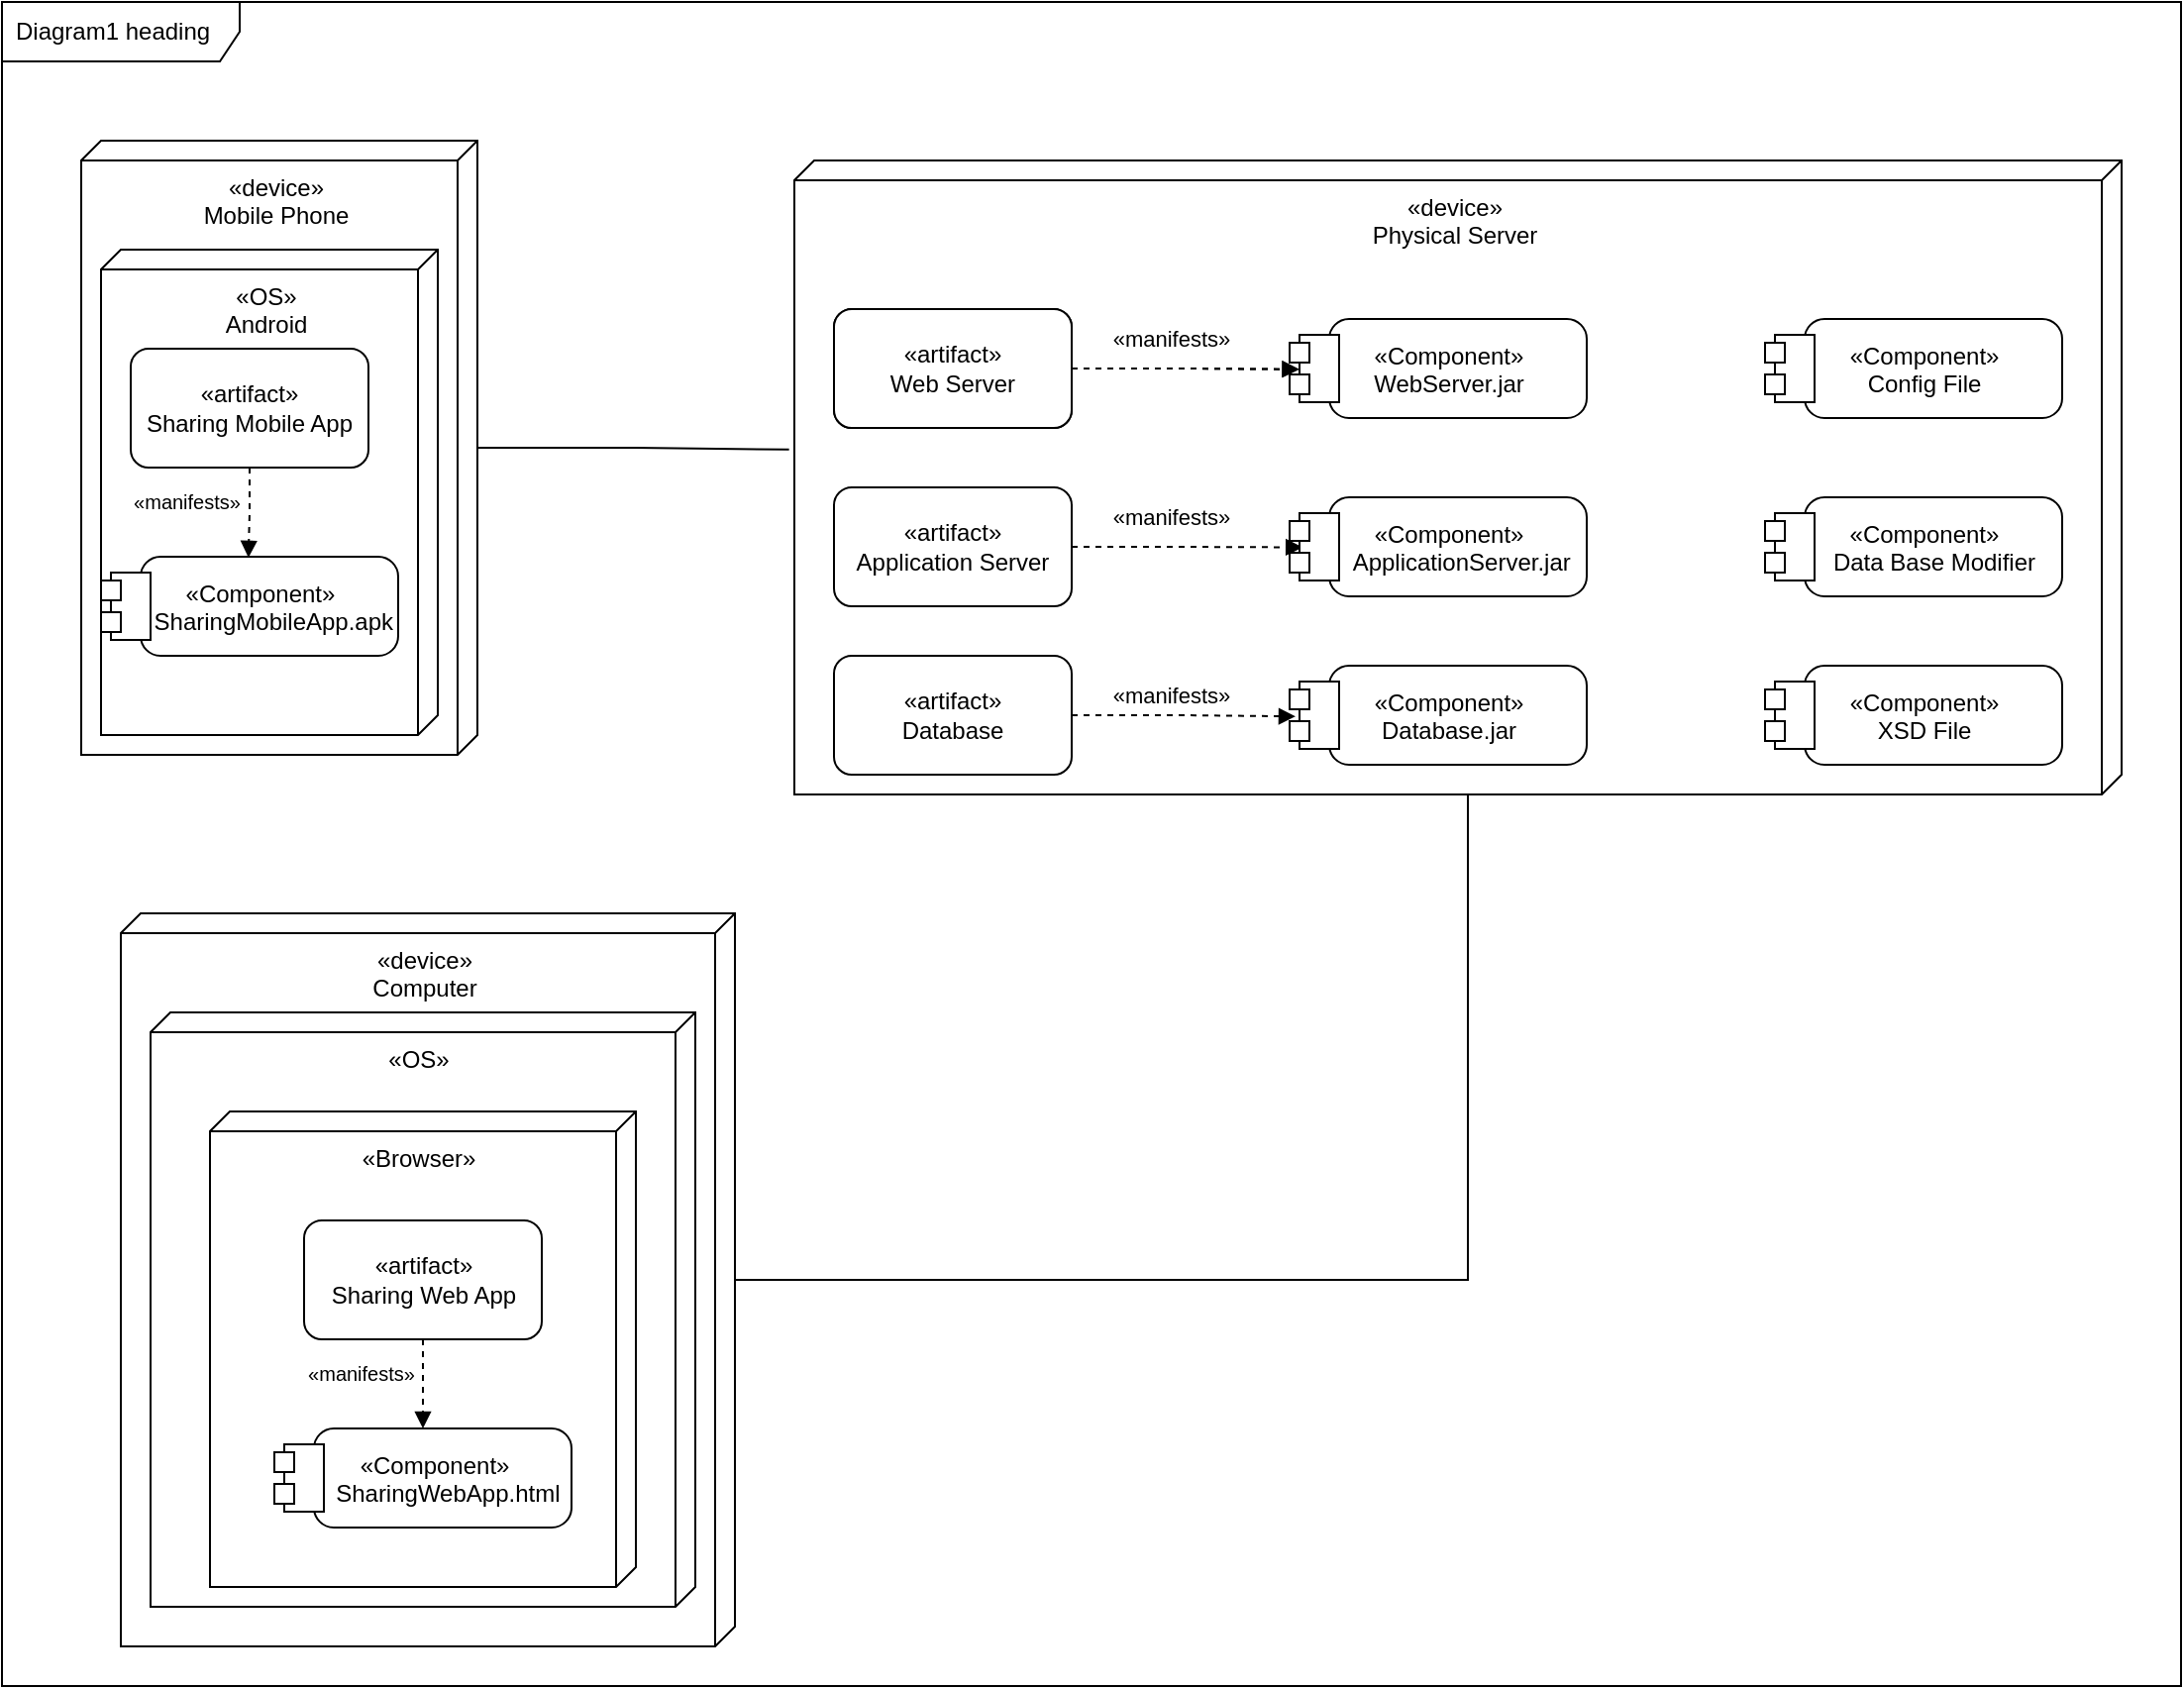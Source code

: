 <mxfile version="20.8.15" type="device"><diagram name="Page-1" id="kKmka5kQLCwGvDZyhgRX"><mxGraphModel dx="1588" dy="876" grid="1" gridSize="10" guides="1" tooltips="1" connect="1" arrows="1" fold="1" page="1" pageScale="1" pageWidth="1100" pageHeight="850" math="0" shadow="0"><root><mxCell id="0"/><mxCell id="1" parent="0"/><mxCell id="JaZWeB7tkm63YbGvaWAd-1" value="Diagram1 heading" style="shape=umlFrame;whiteSpace=wrap;html=1;width=120;height=30;boundedLbl=1;verticalAlign=middle;align=left;spacingLeft=5;" parent="1" vertex="1"><mxGeometry width="1100" height="850" as="geometry"/></mxCell><mxCell id="JaZWeB7tkm63YbGvaWAd-2" value="«device»&lt;br&gt;Physical Server" style="verticalAlign=top;align=center;shape=cube;size=10;direction=south;fontStyle=0;html=1;boundedLbl=1;spacingLeft=5;" parent="1" vertex="1"><mxGeometry x="400" y="80" width="670" height="320" as="geometry"/></mxCell><mxCell id="CulBRxVD40qmvqXwPCZk-10" style="edgeStyle=orthogonalEdgeStyle;rounded=0;orthogonalLoop=1;jettySize=auto;html=1;entryX=0.032;entryY=0.508;entryDx=0;entryDy=0;entryPerimeter=0;dashed=1;endArrow=block;endFill=1;" edge="1" parent="1" source="CulBRxVD40qmvqXwPCZk-1" target="CulBRxVD40qmvqXwPCZk-6"><mxGeometry relative="1" as="geometry"/></mxCell><mxCell id="CulBRxVD40qmvqXwPCZk-15" value="«manifests»" style="edgeLabel;html=1;align=center;verticalAlign=middle;resizable=0;points=[];" vertex="1" connectable="0" parent="CulBRxVD40qmvqXwPCZk-10"><mxGeometry x="-0.364" relative="1" as="geometry"><mxPoint x="13" y="-15" as="offset"/></mxGeometry></mxCell><mxCell id="CulBRxVD40qmvqXwPCZk-1" value="«artifact»&lt;br&gt;Web Server" style="rounded=1;whiteSpace=wrap;html=1;" vertex="1" parent="1"><mxGeometry x="420" y="155" width="120" height="60" as="geometry"/></mxCell><mxCell id="CulBRxVD40qmvqXwPCZk-12" style="edgeStyle=orthogonalEdgeStyle;rounded=0;orthogonalLoop=1;jettySize=auto;html=1;entryX=0.044;entryY=0.505;entryDx=0;entryDy=0;entryPerimeter=0;dashed=1;endArrow=block;endFill=1;" edge="1" parent="1" source="CulBRxVD40qmvqXwPCZk-2" target="CulBRxVD40qmvqXwPCZk-7"><mxGeometry relative="1" as="geometry"/></mxCell><mxCell id="CulBRxVD40qmvqXwPCZk-2" value="«artifact»&lt;br&gt;Application Server" style="rounded=1;whiteSpace=wrap;html=1;" vertex="1" parent="1"><mxGeometry x="420" y="245" width="120" height="60" as="geometry"/></mxCell><mxCell id="CulBRxVD40qmvqXwPCZk-13" style="edgeStyle=orthogonalEdgeStyle;rounded=0;orthogonalLoop=1;jettySize=auto;html=1;entryX=0.02;entryY=0.512;entryDx=0;entryDy=0;entryPerimeter=0;dashed=1;endArrow=block;endFill=1;" edge="1" parent="1" source="CulBRxVD40qmvqXwPCZk-3" target="CulBRxVD40qmvqXwPCZk-8"><mxGeometry relative="1" as="geometry"/></mxCell><mxCell id="CulBRxVD40qmvqXwPCZk-3" value="«artifact»&lt;br&gt;Database" style="rounded=1;whiteSpace=wrap;html=1;" vertex="1" parent="1"><mxGeometry x="420" y="330" width="120" height="60" as="geometry"/></mxCell><mxCell id="CulBRxVD40qmvqXwPCZk-6" value="«Component»&lt;br&gt;WebServer.jar" style="shape=mxgraph.uml25.actionParams;html=1;align=center;verticalAlign=top;absoluteArcSize=1;arcSize=10;dashed=0;spacingLeft=10;spacingTop=5;" vertex="1" parent="1"><mxGeometry x="650" y="160" width="150" height="50" as="geometry"/></mxCell><mxCell id="CulBRxVD40qmvqXwPCZk-7" value="«Component»&lt;br&gt;&amp;nbsp; &amp;nbsp; ApplicationServer.jar" style="shape=mxgraph.uml25.actionParams;html=1;align=center;verticalAlign=top;absoluteArcSize=1;arcSize=10;dashed=0;spacingLeft=10;spacingTop=5;" vertex="1" parent="1"><mxGeometry x="650" y="250" width="150" height="50" as="geometry"/></mxCell><mxCell id="CulBRxVD40qmvqXwPCZk-8" value="«Component»&lt;br&gt;Database.jar" style="shape=mxgraph.uml25.actionParams;html=1;align=center;verticalAlign=top;absoluteArcSize=1;arcSize=10;dashed=0;spacingLeft=10;spacingTop=5;" vertex="1" parent="1"><mxGeometry x="650" y="335" width="150" height="50" as="geometry"/></mxCell><mxCell id="CulBRxVD40qmvqXwPCZk-16" value="«manifests»" style="edgeLabel;html=1;align=center;verticalAlign=middle;resizable=0;points=[];" vertex="1" connectable="0" parent="1"><mxGeometry x="589.997" y="260" as="geometry"/></mxCell><mxCell id="CulBRxVD40qmvqXwPCZk-17" value="«manifests»" style="edgeLabel;html=1;align=center;verticalAlign=middle;resizable=0;points=[];" vertex="1" connectable="0" parent="1"><mxGeometry x="589.997" y="350" as="geometry"/></mxCell><mxCell id="CulBRxVD40qmvqXwPCZk-46" style="edgeStyle=orthogonalEdgeStyle;rounded=0;orthogonalLoop=1;jettySize=auto;html=1;entryX=0.456;entryY=1.004;entryDx=0;entryDy=0;entryPerimeter=0;fontSize=10;endArrow=none;endFill=0;" edge="1" parent="1" source="CulBRxVD40qmvqXwPCZk-22" target="JaZWeB7tkm63YbGvaWAd-2"><mxGeometry relative="1" as="geometry"/></mxCell><mxCell id="CulBRxVD40qmvqXwPCZk-22" value="«device»&lt;br&gt;Mobile Phone" style="verticalAlign=top;align=center;shape=cube;size=10;direction=south;fontStyle=0;html=1;boundedLbl=1;spacingLeft=5;" vertex="1" parent="1"><mxGeometry x="40" y="70" width="200" height="310" as="geometry"/></mxCell><mxCell id="CulBRxVD40qmvqXwPCZk-48" style="edgeStyle=orthogonalEdgeStyle;rounded=0;orthogonalLoop=1;jettySize=auto;html=1;fontSize=10;endArrow=none;endFill=0;" edge="1" parent="1" source="CulBRxVD40qmvqXwPCZk-23"><mxGeometry relative="1" as="geometry"><mxPoint x="740" y="400" as="targetPoint"/><Array as="points"><mxPoint x="740" y="645"/><mxPoint x="740" y="400"/></Array></mxGeometry></mxCell><mxCell id="CulBRxVD40qmvqXwPCZk-23" value="«device»&lt;br&gt;Computer" style="verticalAlign=top;align=center;shape=cube;size=10;direction=south;fontStyle=0;html=1;boundedLbl=1;spacingLeft=5;" vertex="1" parent="1"><mxGeometry x="60" y="460" width="310" height="370" as="geometry"/></mxCell><mxCell id="CulBRxVD40qmvqXwPCZk-25" value="«OS»&lt;br&gt;Android" style="verticalAlign=top;align=center;shape=cube;size=10;direction=south;fontStyle=0;html=1;boundedLbl=1;spacingLeft=5;" vertex="1" parent="1"><mxGeometry x="50" y="125" width="170" height="245" as="geometry"/></mxCell><mxCell id="CulBRxVD40qmvqXwPCZk-26" value="«OS»&lt;br&gt;" style="verticalAlign=top;align=center;shape=cube;size=10;direction=south;fontStyle=0;html=1;boundedLbl=1;spacingLeft=5;" vertex="1" parent="1"><mxGeometry x="75" y="510" width="275" height="300" as="geometry"/></mxCell><mxCell id="CulBRxVD40qmvqXwPCZk-27" value="«Browser»" style="verticalAlign=top;align=center;shape=cube;size=10;direction=south;fontStyle=0;html=1;boundedLbl=1;spacingLeft=5;" vertex="1" parent="1"><mxGeometry x="105" y="560" width="215" height="240" as="geometry"/></mxCell><mxCell id="CulBRxVD40qmvqXwPCZk-28" value="«artifact»&lt;br&gt;Web Server" style="rounded=1;whiteSpace=wrap;html=1;" vertex="1" parent="1"><mxGeometry x="420" y="155" width="120" height="60" as="geometry"/></mxCell><mxCell id="CulBRxVD40qmvqXwPCZk-29" style="edgeStyle=orthogonalEdgeStyle;rounded=0;orthogonalLoop=1;jettySize=auto;html=1;entryX=0.032;entryY=0.508;entryDx=0;entryDy=0;entryPerimeter=0;dashed=1;endArrow=block;endFill=1;" edge="1" source="CulBRxVD40qmvqXwPCZk-28" parent="1"><mxGeometry relative="1" as="geometry"><mxPoint x="654.8" y="185.4" as="targetPoint"/></mxGeometry></mxCell><mxCell id="CulBRxVD40qmvqXwPCZk-30" value="«manifests»" style="edgeLabel;html=1;align=center;verticalAlign=middle;resizable=0;points=[];" vertex="1" connectable="0" parent="CulBRxVD40qmvqXwPCZk-29"><mxGeometry x="-0.364" relative="1" as="geometry"><mxPoint x="13" y="-15" as="offset"/></mxGeometry></mxCell><mxCell id="CulBRxVD40qmvqXwPCZk-31" value="«Component»&lt;br&gt;&amp;nbsp; &amp;nbsp; SharingWebApp.html" style="shape=mxgraph.uml25.actionParams;html=1;align=center;verticalAlign=top;absoluteArcSize=1;arcSize=10;dashed=0;spacingLeft=10;spacingTop=5;" vertex="1" parent="1"><mxGeometry x="137.5" y="720" width="150" height="50" as="geometry"/></mxCell><mxCell id="CulBRxVD40qmvqXwPCZk-35" style="edgeStyle=orthogonalEdgeStyle;rounded=0;orthogonalLoop=1;jettySize=auto;html=1;dashed=1;fontSize=10;endArrow=block;endFill=1;" edge="1" parent="1" source="CulBRxVD40qmvqXwPCZk-32" target="CulBRxVD40qmvqXwPCZk-31"><mxGeometry relative="1" as="geometry"/></mxCell><mxCell id="CulBRxVD40qmvqXwPCZk-36" value="«manifests»" style="edgeLabel;html=1;align=center;verticalAlign=middle;resizable=0;points=[];fontSize=10;" vertex="1" connectable="0" parent="CulBRxVD40qmvqXwPCZk-35"><mxGeometry x="-0.257" y="-1" relative="1" as="geometry"><mxPoint x="-31" as="offset"/></mxGeometry></mxCell><mxCell id="CulBRxVD40qmvqXwPCZk-32" value="«artifact»&lt;br&gt;Sharing Web App" style="rounded=1;whiteSpace=wrap;html=1;" vertex="1" parent="1"><mxGeometry x="152.5" y="615" width="120" height="60" as="geometry"/></mxCell><mxCell id="CulBRxVD40qmvqXwPCZk-41" value="«Component»&lt;br&gt;&amp;nbsp; &amp;nbsp; SharingMobileApp.apk" style="shape=mxgraph.uml25.actionParams;html=1;align=center;verticalAlign=top;absoluteArcSize=1;arcSize=10;dashed=0;spacingLeft=10;spacingTop=5;" vertex="1" parent="1"><mxGeometry x="50" y="280" width="150" height="50" as="geometry"/></mxCell><mxCell id="CulBRxVD40qmvqXwPCZk-42" value="«manifests»" style="edgeLabel;html=1;align=center;verticalAlign=middle;resizable=0;points=[];fontSize=10;" vertex="1" connectable="0" parent="1"><mxGeometry x="93.0" y="251.552" as="geometry"/></mxCell><mxCell id="CulBRxVD40qmvqXwPCZk-45" style="edgeStyle=orthogonalEdgeStyle;rounded=0;orthogonalLoop=1;jettySize=auto;html=1;entryX=0.496;entryY=0.009;entryDx=0;entryDy=0;entryPerimeter=0;dashed=1;fontSize=10;endArrow=block;endFill=1;" edge="1" parent="1" source="CulBRxVD40qmvqXwPCZk-43" target="CulBRxVD40qmvqXwPCZk-41"><mxGeometry relative="1" as="geometry"/></mxCell><mxCell id="CulBRxVD40qmvqXwPCZk-43" value="«artifact»&lt;br&gt;Sharing Mobile App" style="rounded=1;whiteSpace=wrap;html=1;" vertex="1" parent="1"><mxGeometry x="65" y="175" width="120" height="60" as="geometry"/></mxCell><mxCell id="CulBRxVD40qmvqXwPCZk-49" value="«Component»&lt;br&gt;Config File" style="shape=mxgraph.uml25.actionParams;html=1;align=center;verticalAlign=top;absoluteArcSize=1;arcSize=10;dashed=0;spacingLeft=10;spacingTop=5;" vertex="1" parent="1"><mxGeometry x="890" y="160" width="150" height="50" as="geometry"/></mxCell><mxCell id="CulBRxVD40qmvqXwPCZk-50" value="«Component»&lt;br&gt;&amp;nbsp; &amp;nbsp;Data Base Modifier" style="shape=mxgraph.uml25.actionParams;html=1;align=center;verticalAlign=top;absoluteArcSize=1;arcSize=10;dashed=0;spacingLeft=10;spacingTop=5;" vertex="1" parent="1"><mxGeometry x="890" y="250" width="150" height="50" as="geometry"/></mxCell><mxCell id="CulBRxVD40qmvqXwPCZk-51" value="«Component»&lt;br&gt;XSD File" style="shape=mxgraph.uml25.actionParams;html=1;align=center;verticalAlign=top;absoluteArcSize=1;arcSize=10;dashed=0;spacingLeft=10;spacingTop=5;" vertex="1" parent="1"><mxGeometry x="890" y="335" width="150" height="50" as="geometry"/></mxCell></root></mxGraphModel></diagram></mxfile>